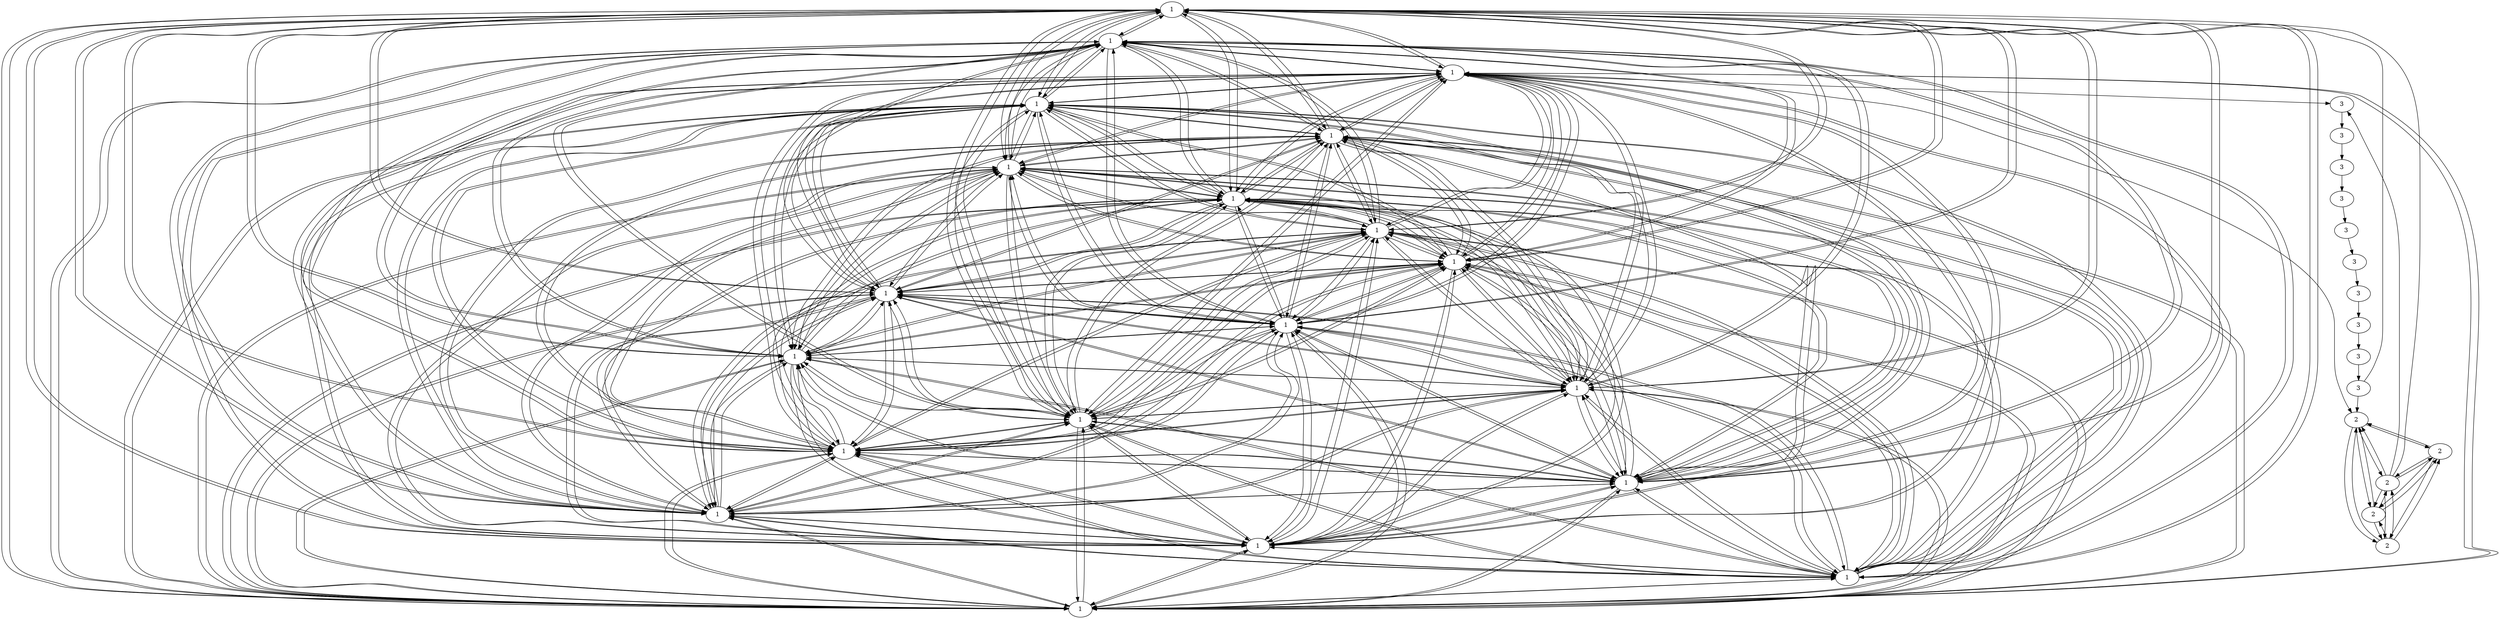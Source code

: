 digraph causal
{
	0 [label="1"]
	1 [label="1"]
	2 [label="1"]
	3 [label="1"]
	4 [label="1"]
	5 [label="1"]
	6 [label="1"]
	7 [label="1"]
	8 [label="1"]
	9 [label="1"]
	10 [label="1"]
	11 [label="1"]
	12 [label="1"]
	13 [label="1"]
	14 [label="1"]
	15 [label="1"]
	16 [label="1"]
	17 [label="1"]
	18 [label="1"]
	19 [label="1"]
	20 [label="2"]
	21 [label="2"]
	22 [label="2"]
	23 [label="2"]
	24 [label="2"]
	25 [label="3"]
	26 [label="3"]
	27 [label="3"]
	28 [label="3"]
	29 [label="3"]
	30 [label="3"]
	31 [label="3"]
	32 [label="3"]
	33 [label="3"]
	34 [label="3"]

	24 -> 0
	34 -> 0
	0 -> 1
	0 -> 2
	0 -> 3
	0 -> 4
	0 -> 5
	0 -> 6
	0 -> 7
	0 -> 8
	0 -> 9
	0 -> 10
	0 -> 11
	0 -> 12
	0 -> 13
	0 -> 14
	0 -> 15
	0 -> 16
	0 -> 17
	0 -> 18
	0 -> 19
	1 -> 0
	1 -> 2
	1 -> 3
	1 -> 4
	1 -> 5
	1 -> 6
	1 -> 7
	1 -> 8
	1 -> 9
	1 -> 10
	1 -> 11
	1 -> 12
	1 -> 13
	1 -> 14
	1 -> 15
	1 -> 16
	1 -> 17
	1 -> 18
	1 -> 19
	2 -> 0
	2 -> 1
	2 -> 3
	2 -> 4
	2 -> 5
	2 -> 6
	2 -> 7
	2 -> 8
	2 -> 9
	2 -> 10
	2 -> 11
	2 -> 12
	2 -> 13
	2 -> 14
	2 -> 15
	2 -> 16
	2 -> 17
	2 -> 18
	2 -> 19
	3 -> 0
	3 -> 1
	3 -> 2
	3 -> 4
	3 -> 5
	3 -> 6
	3 -> 7
	3 -> 8
	3 -> 9
	3 -> 10
	3 -> 11
	3 -> 12
	3 -> 13
	3 -> 14
	3 -> 15
	3 -> 16
	3 -> 17
	3 -> 18
	3 -> 19
	4 -> 0
	4 -> 1
	4 -> 2
	4 -> 3
	4 -> 5
	4 -> 6
	4 -> 7
	4 -> 8
	4 -> 9
	4 -> 10
	4 -> 11
	4 -> 12
	4 -> 13
	4 -> 14
	4 -> 15
	4 -> 16
	4 -> 17
	4 -> 18
	4 -> 19
	5 -> 0
	5 -> 1
	5 -> 2
	5 -> 3
	5 -> 4
	5 -> 6
	5 -> 7
	5 -> 8
	5 -> 9
	5 -> 10
	5 -> 11
	5 -> 12
	5 -> 13
	5 -> 14
	5 -> 15
	5 -> 16
	5 -> 17
	5 -> 18
	5 -> 19
	6 -> 0
	6 -> 1
	6 -> 2
	6 -> 3
	6 -> 4
	6 -> 5
	6 -> 7
	6 -> 8
	6 -> 9
	6 -> 10
	6 -> 11
	6 -> 12
	6 -> 13
	6 -> 14
	6 -> 15
	6 -> 16
	6 -> 17
	6 -> 18
	6 -> 19
	7 -> 0
	7 -> 1
	7 -> 2
	7 -> 3
	7 -> 4
	7 -> 5
	7 -> 6
	7 -> 8
	7 -> 9
	7 -> 10
	7 -> 11
	7 -> 12
	7 -> 13
	7 -> 14
	7 -> 15
	7 -> 16
	7 -> 17
	7 -> 18
	7 -> 19
	8 -> 0
	8 -> 1
	8 -> 2
	8 -> 3
	8 -> 4
	8 -> 5
	8 -> 6
	8 -> 7
	8 -> 9
	8 -> 10
	8 -> 11
	8 -> 12
	8 -> 13
	8 -> 14
	8 -> 15
	8 -> 16
	8 -> 17
	8 -> 18
	8 -> 19
	9 -> 0
	9 -> 1
	9 -> 2
	9 -> 3
	9 -> 4
	9 -> 5
	9 -> 6
	9 -> 7
	9 -> 8
	9 -> 10
	9 -> 11
	9 -> 12
	9 -> 13
	9 -> 14
	9 -> 15
	9 -> 16
	9 -> 17
	9 -> 18
	9 -> 19
	10 -> 0
	10 -> 1
	10 -> 2
	10 -> 3
	10 -> 4
	10 -> 5
	10 -> 6
	10 -> 7
	10 -> 8
	10 -> 9
	10 -> 11
	10 -> 12
	10 -> 13
	10 -> 14
	10 -> 15
	10 -> 16
	10 -> 17
	10 -> 18
	10 -> 19
	11 -> 0
	11 -> 1
	11 -> 2
	11 -> 3
	11 -> 4
	11 -> 5
	11 -> 6
	11 -> 7
	11 -> 8
	11 -> 9
	11 -> 10
	11 -> 12
	11 -> 13
	11 -> 14
	11 -> 15
	11 -> 16
	11 -> 17
	11 -> 18
	11 -> 19
	12 -> 0
	12 -> 1
	12 -> 2
	12 -> 3
	12 -> 4
	12 -> 5
	12 -> 6
	12 -> 7
	12 -> 8
	12 -> 9
	12 -> 10
	12 -> 11
	12 -> 13
	12 -> 14
	12 -> 15
	12 -> 16
	12 -> 17
	12 -> 18
	12 -> 19
	13 -> 0
	13 -> 1
	13 -> 2
	13 -> 3
	13 -> 4
	13 -> 5
	13 -> 6
	13 -> 7
	13 -> 8
	13 -> 9
	13 -> 10
	13 -> 11
	13 -> 12
	13 -> 14
	13 -> 15
	13 -> 16
	13 -> 17
	13 -> 18
	13 -> 19
	14 -> 0
	14 -> 1
	14 -> 2
	14 -> 3
	14 -> 4
	14 -> 5
	14 -> 6
	14 -> 7
	14 -> 8
	14 -> 9
	14 -> 10
	14 -> 11
	14 -> 12
	14 -> 13
	14 -> 15
	14 -> 16
	14 -> 17
	14 -> 18
	14 -> 19
	15 -> 0
	15 -> 1
	15 -> 2
	15 -> 3
	15 -> 4
	15 -> 5
	15 -> 6
	15 -> 7
	15 -> 8
	15 -> 9
	15 -> 10
	15 -> 11
	15 -> 12
	15 -> 13
	15 -> 14
	15 -> 16
	15 -> 17
	15 -> 18
	15 -> 19
	16 -> 0
	16 -> 1
	16 -> 2
	16 -> 3
	16 -> 4
	16 -> 5
	16 -> 6
	16 -> 7
	16 -> 8
	16 -> 9
	16 -> 10
	16 -> 11
	16 -> 12
	16 -> 13
	16 -> 14
	16 -> 15
	16 -> 17
	16 -> 18
	16 -> 19
	17 -> 0
	17 -> 1
	17 -> 2
	17 -> 3
	17 -> 4
	17 -> 5
	17 -> 6
	17 -> 7
	17 -> 8
	17 -> 9
	17 -> 10
	17 -> 11
	17 -> 12
	17 -> 13
	17 -> 14
	17 -> 15
	17 -> 16
	17 -> 18
	17 -> 19
	18 -> 0
	18 -> 1
	18 -> 2
	18 -> 3
	18 -> 4
	18 -> 5
	18 -> 6
	18 -> 7
	18 -> 8
	18 -> 9
	18 -> 10
	18 -> 11
	18 -> 12
	18 -> 13
	18 -> 14
	18 -> 15
	18 -> 16
	18 -> 17
	18 -> 19
	19 -> 0
	19 -> 1
	19 -> 2
	19 -> 3
	19 -> 4
	19 -> 5
	19 -> 6
	19 -> 7
	19 -> 8
	19 -> 9
	19 -> 10
	19 -> 11
	19 -> 12
	19 -> 13
	19 -> 14
	19 -> 15
	19 -> 16
	19 -> 17
	19 -> 18

	19 -> 20
	34 -> 20
	20 -> 21
	20 -> 22
	20 -> 23
	20 -> 24
	21 -> 20
	21 -> 22
	21 -> 23
	21 -> 24
	22 -> 20
	22 -> 21
	22 -> 23
	22 -> 24
	23 -> 20
	23 -> 21
	23 -> 22
	23 -> 24
	24 -> 20
	24 -> 21
	24 -> 22
	24 -> 23

	19 -> 25
	24 -> 25
	25 -> 26

	26 -> 27

	27 -> 28

	28 -> 29

	29 -> 30

	30 -> 31

	31 -> 32

	32 -> 33

	33 -> 34
}

